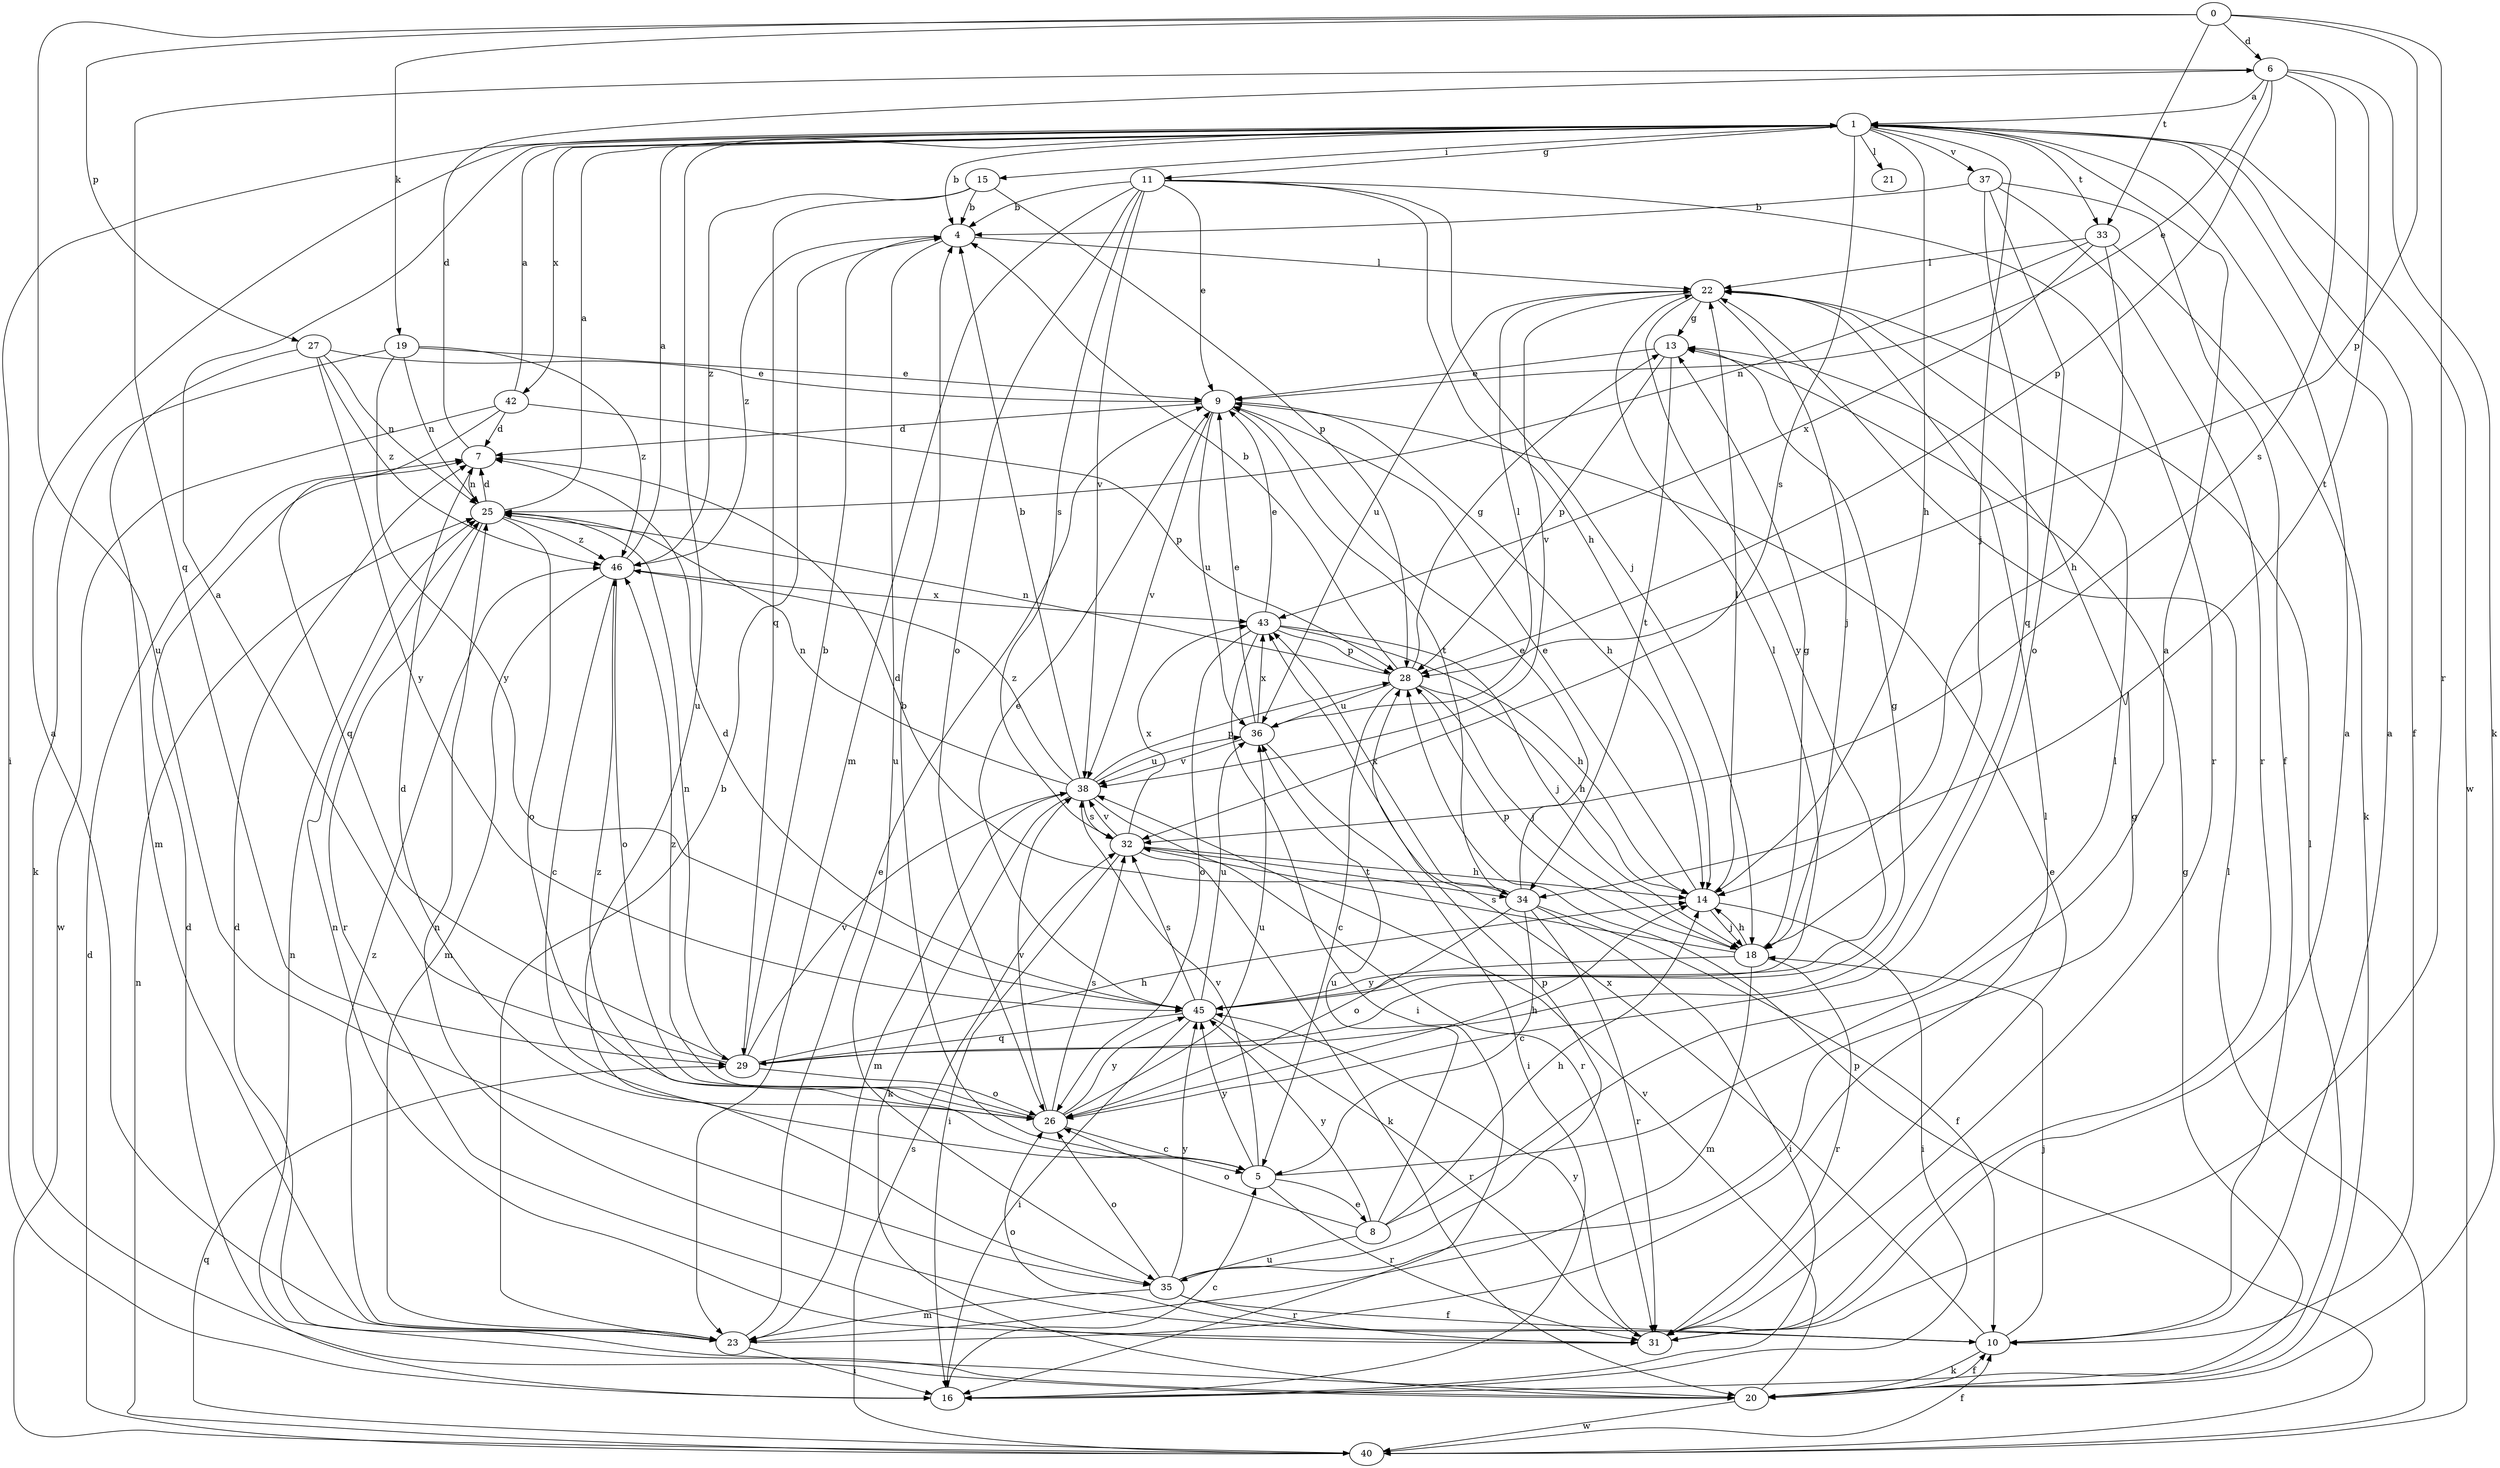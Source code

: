 strict digraph  {
0;
1;
4;
5;
6;
7;
8;
9;
10;
11;
13;
14;
15;
16;
18;
19;
20;
21;
22;
23;
25;
26;
27;
28;
29;
31;
32;
33;
34;
35;
36;
37;
38;
40;
42;
43;
45;
46;
0 -> 6  [label=d];
0 -> 19  [label=k];
0 -> 27  [label=p];
0 -> 28  [label=p];
0 -> 31  [label=r];
0 -> 33  [label=t];
0 -> 35  [label=u];
1 -> 4  [label=b];
1 -> 10  [label=f];
1 -> 11  [label=g];
1 -> 14  [label=h];
1 -> 15  [label=i];
1 -> 16  [label=i];
1 -> 18  [label=j];
1 -> 21  [label=l];
1 -> 32  [label=s];
1 -> 33  [label=t];
1 -> 35  [label=u];
1 -> 37  [label=v];
1 -> 40  [label=w];
1 -> 42  [label=x];
4 -> 22  [label=l];
4 -> 35  [label=u];
4 -> 46  [label=z];
5 -> 1  [label=a];
5 -> 4  [label=b];
5 -> 8  [label=e];
5 -> 31  [label=r];
5 -> 38  [label=v];
5 -> 45  [label=y];
5 -> 46  [label=z];
6 -> 1  [label=a];
6 -> 9  [label=e];
6 -> 20  [label=k];
6 -> 28  [label=p];
6 -> 29  [label=q];
6 -> 32  [label=s];
6 -> 34  [label=t];
7 -> 6  [label=d];
7 -> 25  [label=n];
8 -> 14  [label=h];
8 -> 22  [label=l];
8 -> 26  [label=o];
8 -> 35  [label=u];
8 -> 36  [label=u];
8 -> 45  [label=y];
9 -> 7  [label=d];
9 -> 14  [label=h];
9 -> 34  [label=t];
9 -> 36  [label=u];
9 -> 38  [label=v];
10 -> 1  [label=a];
10 -> 18  [label=j];
10 -> 20  [label=k];
10 -> 25  [label=n];
10 -> 26  [label=o];
10 -> 43  [label=x];
11 -> 4  [label=b];
11 -> 9  [label=e];
11 -> 14  [label=h];
11 -> 18  [label=j];
11 -> 23  [label=m];
11 -> 26  [label=o];
11 -> 31  [label=r];
11 -> 32  [label=s];
11 -> 38  [label=v];
13 -> 9  [label=e];
13 -> 28  [label=p];
13 -> 34  [label=t];
14 -> 9  [label=e];
14 -> 16  [label=i];
14 -> 18  [label=j];
14 -> 22  [label=l];
15 -> 4  [label=b];
15 -> 28  [label=p];
15 -> 29  [label=q];
15 -> 46  [label=z];
16 -> 5  [label=c];
16 -> 7  [label=d];
16 -> 13  [label=g];
18 -> 13  [label=g];
18 -> 14  [label=h];
18 -> 23  [label=m];
18 -> 28  [label=p];
18 -> 31  [label=r];
18 -> 32  [label=s];
18 -> 45  [label=y];
19 -> 9  [label=e];
19 -> 20  [label=k];
19 -> 25  [label=n];
19 -> 45  [label=y];
19 -> 46  [label=z];
20 -> 7  [label=d];
20 -> 10  [label=f];
20 -> 22  [label=l];
20 -> 25  [label=n];
20 -> 38  [label=v];
20 -> 40  [label=w];
22 -> 13  [label=g];
22 -> 18  [label=j];
22 -> 36  [label=u];
22 -> 38  [label=v];
22 -> 45  [label=y];
23 -> 1  [label=a];
23 -> 4  [label=b];
23 -> 9  [label=e];
23 -> 16  [label=i];
23 -> 22  [label=l];
23 -> 46  [label=z];
25 -> 1  [label=a];
25 -> 7  [label=d];
25 -> 26  [label=o];
25 -> 31  [label=r];
25 -> 46  [label=z];
26 -> 5  [label=c];
26 -> 7  [label=d];
26 -> 14  [label=h];
26 -> 32  [label=s];
26 -> 36  [label=u];
26 -> 38  [label=v];
26 -> 45  [label=y];
26 -> 46  [label=z];
27 -> 9  [label=e];
27 -> 23  [label=m];
27 -> 25  [label=n];
27 -> 45  [label=y];
27 -> 46  [label=z];
28 -> 4  [label=b];
28 -> 5  [label=c];
28 -> 13  [label=g];
28 -> 14  [label=h];
28 -> 18  [label=j];
28 -> 25  [label=n];
28 -> 36  [label=u];
29 -> 1  [label=a];
29 -> 4  [label=b];
29 -> 13  [label=g];
29 -> 14  [label=h];
29 -> 25  [label=n];
29 -> 26  [label=o];
29 -> 38  [label=v];
31 -> 1  [label=a];
31 -> 9  [label=e];
31 -> 25  [label=n];
31 -> 45  [label=y];
32 -> 14  [label=h];
32 -> 16  [label=i];
32 -> 20  [label=k];
32 -> 34  [label=t];
32 -> 38  [label=v];
32 -> 43  [label=x];
33 -> 14  [label=h];
33 -> 20  [label=k];
33 -> 22  [label=l];
33 -> 25  [label=n];
33 -> 43  [label=x];
34 -> 5  [label=c];
34 -> 7  [label=d];
34 -> 9  [label=e];
34 -> 10  [label=f];
34 -> 16  [label=i];
34 -> 26  [label=o];
34 -> 31  [label=r];
34 -> 43  [label=x];
35 -> 10  [label=f];
35 -> 13  [label=g];
35 -> 23  [label=m];
35 -> 26  [label=o];
35 -> 28  [label=p];
35 -> 31  [label=r];
35 -> 45  [label=y];
36 -> 9  [label=e];
36 -> 16  [label=i];
36 -> 22  [label=l];
36 -> 38  [label=v];
36 -> 43  [label=x];
37 -> 4  [label=b];
37 -> 10  [label=f];
37 -> 26  [label=o];
37 -> 29  [label=q];
37 -> 31  [label=r];
38 -> 4  [label=b];
38 -> 20  [label=k];
38 -> 23  [label=m];
38 -> 25  [label=n];
38 -> 28  [label=p];
38 -> 31  [label=r];
38 -> 32  [label=s];
38 -> 36  [label=u];
38 -> 46  [label=z];
40 -> 7  [label=d];
40 -> 10  [label=f];
40 -> 22  [label=l];
40 -> 25  [label=n];
40 -> 28  [label=p];
40 -> 29  [label=q];
40 -> 32  [label=s];
42 -> 1  [label=a];
42 -> 7  [label=d];
42 -> 28  [label=p];
42 -> 29  [label=q];
42 -> 40  [label=w];
43 -> 9  [label=e];
43 -> 14  [label=h];
43 -> 16  [label=i];
43 -> 18  [label=j];
43 -> 26  [label=o];
43 -> 28  [label=p];
45 -> 7  [label=d];
45 -> 9  [label=e];
45 -> 16  [label=i];
45 -> 22  [label=l];
45 -> 29  [label=q];
45 -> 31  [label=r];
45 -> 32  [label=s];
45 -> 36  [label=u];
46 -> 1  [label=a];
46 -> 5  [label=c];
46 -> 23  [label=m];
46 -> 26  [label=o];
46 -> 43  [label=x];
}
